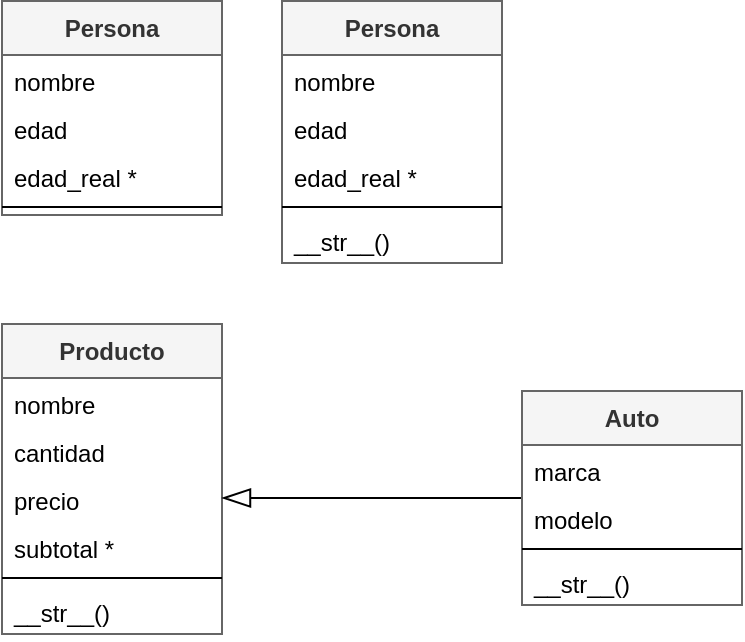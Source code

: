 <mxfile version="10.6.8" type="device"><diagram id="V6ttQ1So7WdQ6Em85kts" name="Page-1"><mxGraphModel dx="694" dy="616" grid="1" gridSize="10" guides="1" tooltips="1" connect="1" arrows="1" fold="1" page="1" pageScale="1" pageWidth="827" pageHeight="1169" math="0" shadow="0"><root><mxCell id="0"/><mxCell id="1" parent="0"/><mxCell id="VNrTORf1lkKqXf5ZdFiO-1" value="Persona" style="swimlane;fontStyle=1;align=center;verticalAlign=top;childLayout=stackLayout;horizontal=1;startSize=27;horizontalStack=0;resizeParent=1;resizeParentMax=0;resizeLast=0;collapsible=1;marginBottom=0;fillColor=#f5f5f5;swimlaneLine=1;shadow=0;rounded=0;comic=0;glass=0;strokeColor=#666666;fontColor=#333333;swimlaneFillColor=#ffffff;" vertex="1" parent="1"><mxGeometry x="20" y="28.5" width="110" height="107" as="geometry"/></mxCell><mxCell id="VNrTORf1lkKqXf5ZdFiO-2" value="nombre&#10;" style="text;strokeColor=none;fillColor=none;align=left;verticalAlign=top;spacingLeft=4;spacingRight=4;overflow=hidden;rotatable=0;points=[[0,0.5],[1,0.5]];portConstraint=eastwest;" vertex="1" parent="VNrTORf1lkKqXf5ZdFiO-1"><mxGeometry y="27" width="110" height="24" as="geometry"/></mxCell><mxCell id="VNrTORf1lkKqXf5ZdFiO-12" value="edad&#10;" style="text;strokeColor=none;fillColor=none;align=left;verticalAlign=top;spacingLeft=4;spacingRight=4;overflow=hidden;rotatable=0;points=[[0,0.5],[1,0.5]];portConstraint=eastwest;" vertex="1" parent="VNrTORf1lkKqXf5ZdFiO-1"><mxGeometry y="51" width="110" height="24" as="geometry"/></mxCell><mxCell id="VNrTORf1lkKqXf5ZdFiO-13" value="edad_real *&#10;" style="text;strokeColor=none;fillColor=none;align=left;verticalAlign=top;spacingLeft=4;spacingRight=4;overflow=hidden;rotatable=0;points=[[0,0.5],[1,0.5]];portConstraint=eastwest;" vertex="1" parent="VNrTORf1lkKqXf5ZdFiO-1"><mxGeometry y="75" width="110" height="24" as="geometry"/></mxCell><mxCell id="VNrTORf1lkKqXf5ZdFiO-3" value="" style="line;strokeWidth=1;fillColor=none;align=left;verticalAlign=middle;spacingTop=-1;spacingLeft=3;spacingRight=3;rotatable=0;labelPosition=right;points=[];portConstraint=eastwest;" vertex="1" parent="VNrTORf1lkKqXf5ZdFiO-1"><mxGeometry y="99" width="110" height="8" as="geometry"/></mxCell><mxCell id="VNrTORf1lkKqXf5ZdFiO-15" value="Persona" style="swimlane;fontStyle=1;align=center;verticalAlign=top;childLayout=stackLayout;horizontal=1;startSize=27;horizontalStack=0;resizeParent=1;resizeParentMax=0;resizeLast=0;collapsible=1;marginBottom=0;fillColor=#f5f5f5;swimlaneLine=1;shadow=0;rounded=0;comic=0;glass=0;strokeColor=#666666;fontColor=#333333;swimlaneFillColor=#ffffff;" vertex="1" parent="1"><mxGeometry x="160" y="28.5" width="110" height="131" as="geometry"/></mxCell><mxCell id="VNrTORf1lkKqXf5ZdFiO-16" value="nombre&#10;" style="text;strokeColor=none;fillColor=none;align=left;verticalAlign=top;spacingLeft=4;spacingRight=4;overflow=hidden;rotatable=0;points=[[0,0.5],[1,0.5]];portConstraint=eastwest;" vertex="1" parent="VNrTORf1lkKqXf5ZdFiO-15"><mxGeometry y="27" width="110" height="24" as="geometry"/></mxCell><mxCell id="VNrTORf1lkKqXf5ZdFiO-17" value="edad&#10;" style="text;strokeColor=none;fillColor=none;align=left;verticalAlign=top;spacingLeft=4;spacingRight=4;overflow=hidden;rotatable=0;points=[[0,0.5],[1,0.5]];portConstraint=eastwest;" vertex="1" parent="VNrTORf1lkKqXf5ZdFiO-15"><mxGeometry y="51" width="110" height="24" as="geometry"/></mxCell><mxCell id="VNrTORf1lkKqXf5ZdFiO-18" value="edad_real *&#10;" style="text;strokeColor=none;fillColor=none;align=left;verticalAlign=top;spacingLeft=4;spacingRight=4;overflow=hidden;rotatable=0;points=[[0,0.5],[1,0.5]];portConstraint=eastwest;" vertex="1" parent="VNrTORf1lkKqXf5ZdFiO-15"><mxGeometry y="75" width="110" height="24" as="geometry"/></mxCell><mxCell id="VNrTORf1lkKqXf5ZdFiO-19" value="" style="line;strokeWidth=1;fillColor=none;align=left;verticalAlign=middle;spacingTop=-1;spacingLeft=3;spacingRight=3;rotatable=0;labelPosition=right;points=[];portConstraint=eastwest;" vertex="1" parent="VNrTORf1lkKqXf5ZdFiO-15"><mxGeometry y="99" width="110" height="8" as="geometry"/></mxCell><mxCell id="VNrTORf1lkKqXf5ZdFiO-20" value="__str__()" style="text;strokeColor=none;fillColor=none;align=left;verticalAlign=top;spacingLeft=4;spacingRight=4;overflow=hidden;rotatable=0;points=[[0,0.5],[1,0.5]];portConstraint=eastwest;" vertex="1" parent="VNrTORf1lkKqXf5ZdFiO-15"><mxGeometry y="107" width="110" height="24" as="geometry"/></mxCell><mxCell id="VNrTORf1lkKqXf5ZdFiO-21" value="Producto" style="swimlane;fontStyle=1;align=center;verticalAlign=top;childLayout=stackLayout;horizontal=1;startSize=27;horizontalStack=0;resizeParent=1;resizeParentMax=0;resizeLast=0;collapsible=1;marginBottom=0;fillColor=#f5f5f5;swimlaneLine=1;shadow=0;rounded=0;comic=0;glass=0;strokeColor=#666666;fontColor=#333333;swimlaneFillColor=#ffffff;" vertex="1" parent="1"><mxGeometry x="20" y="190" width="110" height="155" as="geometry"/></mxCell><mxCell id="VNrTORf1lkKqXf5ZdFiO-22" value="nombre&#10;" style="text;strokeColor=none;fillColor=none;align=left;verticalAlign=top;spacingLeft=4;spacingRight=4;overflow=hidden;rotatable=0;points=[[0,0.5],[1,0.5]];portConstraint=eastwest;" vertex="1" parent="VNrTORf1lkKqXf5ZdFiO-21"><mxGeometry y="27" width="110" height="24" as="geometry"/></mxCell><mxCell id="VNrTORf1lkKqXf5ZdFiO-23" value="cantidad&#10;" style="text;strokeColor=none;fillColor=none;align=left;verticalAlign=top;spacingLeft=4;spacingRight=4;overflow=hidden;rotatable=0;points=[[0,0.5],[1,0.5]];portConstraint=eastwest;" vertex="1" parent="VNrTORf1lkKqXf5ZdFiO-21"><mxGeometry y="51" width="110" height="24" as="geometry"/></mxCell><mxCell id="VNrTORf1lkKqXf5ZdFiO-24" value="precio&#10;" style="text;strokeColor=none;fillColor=none;align=left;verticalAlign=top;spacingLeft=4;spacingRight=4;overflow=hidden;rotatable=0;points=[[0,0.5],[1,0.5]];portConstraint=eastwest;" vertex="1" parent="VNrTORf1lkKqXf5ZdFiO-21"><mxGeometry y="75" width="110" height="24" as="geometry"/></mxCell><mxCell id="VNrTORf1lkKqXf5ZdFiO-27" value="subtotal *&#10;" style="text;strokeColor=none;fillColor=none;align=left;verticalAlign=top;spacingLeft=4;spacingRight=4;overflow=hidden;rotatable=0;points=[[0,0.5],[1,0.5]];portConstraint=eastwest;" vertex="1" parent="VNrTORf1lkKqXf5ZdFiO-21"><mxGeometry y="99" width="110" height="24" as="geometry"/></mxCell><mxCell id="VNrTORf1lkKqXf5ZdFiO-25" value="" style="line;strokeWidth=1;fillColor=none;align=left;verticalAlign=middle;spacingTop=-1;spacingLeft=3;spacingRight=3;rotatable=0;labelPosition=right;points=[];portConstraint=eastwest;" vertex="1" parent="VNrTORf1lkKqXf5ZdFiO-21"><mxGeometry y="123" width="110" height="8" as="geometry"/></mxCell><mxCell id="VNrTORf1lkKqXf5ZdFiO-26" value="__str__()" style="text;strokeColor=none;fillColor=none;align=left;verticalAlign=top;spacingLeft=4;spacingRight=4;overflow=hidden;rotatable=0;points=[[0,0.5],[1,0.5]];portConstraint=eastwest;" vertex="1" parent="VNrTORf1lkKqXf5ZdFiO-21"><mxGeometry y="131" width="110" height="24" as="geometry"/></mxCell><mxCell id="VNrTORf1lkKqXf5ZdFiO-36" style="edgeStyle=orthogonalEdgeStyle;rounded=0;orthogonalLoop=1;jettySize=auto;html=1;entryX=1;entryY=0.5;entryDx=0;entryDy=0;endArrow=blockThin;endFill=0;endSize=12;strokeColor=#000000;" edge="1" parent="1" source="VNrTORf1lkKqXf5ZdFiO-28" target="VNrTORf1lkKqXf5ZdFiO-24"><mxGeometry relative="1" as="geometry"/></mxCell><mxCell id="VNrTORf1lkKqXf5ZdFiO-28" value="Auto" style="swimlane;fontStyle=1;align=center;verticalAlign=top;childLayout=stackLayout;horizontal=1;startSize=27;horizontalStack=0;resizeParent=1;resizeParentMax=0;resizeLast=0;collapsible=1;marginBottom=0;fillColor=#f5f5f5;swimlaneLine=1;shadow=0;rounded=0;comic=0;glass=0;strokeColor=#666666;fontColor=#333333;swimlaneFillColor=#ffffff;" vertex="1" parent="1"><mxGeometry x="280" y="223.5" width="110" height="107" as="geometry"/></mxCell><mxCell id="VNrTORf1lkKqXf5ZdFiO-29" value="marca&#10;" style="text;strokeColor=none;fillColor=none;align=left;verticalAlign=top;spacingLeft=4;spacingRight=4;overflow=hidden;rotatable=0;points=[[0,0.5],[1,0.5]];portConstraint=eastwest;" vertex="1" parent="VNrTORf1lkKqXf5ZdFiO-28"><mxGeometry y="27" width="110" height="24" as="geometry"/></mxCell><mxCell id="VNrTORf1lkKqXf5ZdFiO-30" value="modelo&#10;" style="text;strokeColor=none;fillColor=none;align=left;verticalAlign=top;spacingLeft=4;spacingRight=4;overflow=hidden;rotatable=0;points=[[0,0.5],[1,0.5]];portConstraint=eastwest;" vertex="1" parent="VNrTORf1lkKqXf5ZdFiO-28"><mxGeometry y="51" width="110" height="24" as="geometry"/></mxCell><mxCell id="VNrTORf1lkKqXf5ZdFiO-33" value="" style="line;strokeWidth=1;fillColor=none;align=left;verticalAlign=middle;spacingTop=-1;spacingLeft=3;spacingRight=3;rotatable=0;labelPosition=right;points=[];portConstraint=eastwest;" vertex="1" parent="VNrTORf1lkKqXf5ZdFiO-28"><mxGeometry y="75" width="110" height="8" as="geometry"/></mxCell><mxCell id="VNrTORf1lkKqXf5ZdFiO-34" value="__str__()" style="text;strokeColor=none;fillColor=none;align=left;verticalAlign=top;spacingLeft=4;spacingRight=4;overflow=hidden;rotatable=0;points=[[0,0.5],[1,0.5]];portConstraint=eastwest;" vertex="1" parent="VNrTORf1lkKqXf5ZdFiO-28"><mxGeometry y="83" width="110" height="24" as="geometry"/></mxCell></root></mxGraphModel></diagram></mxfile>